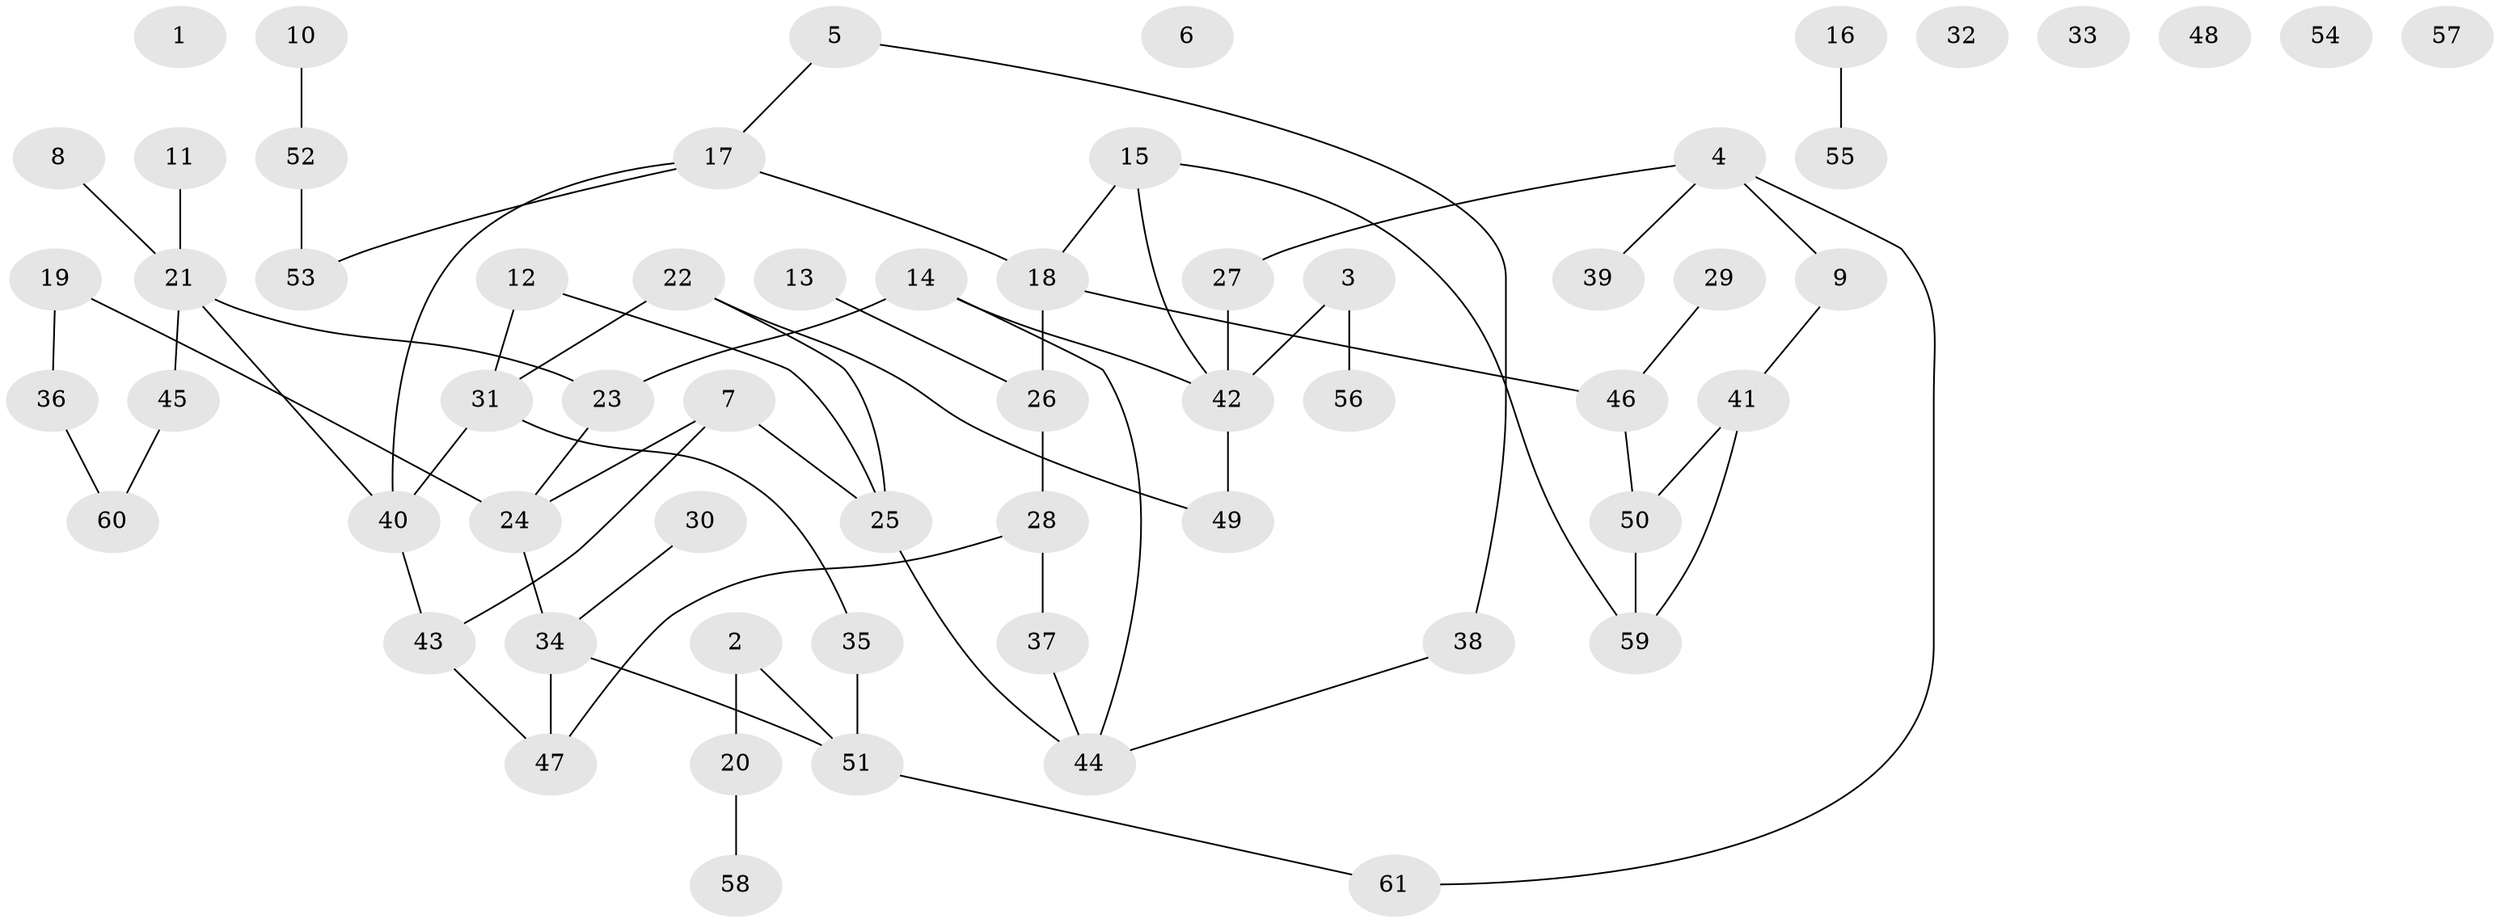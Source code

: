 // coarse degree distribution, {0: 0.4444444444444444, 1: 0.16666666666666666, 3: 0.16666666666666666, 6: 0.05555555555555555, 4: 0.1111111111111111, 2: 0.05555555555555555}
// Generated by graph-tools (version 1.1) at 2025/42/03/04/25 21:42:41]
// undirected, 61 vertices, 68 edges
graph export_dot {
graph [start="1"]
  node [color=gray90,style=filled];
  1;
  2;
  3;
  4;
  5;
  6;
  7;
  8;
  9;
  10;
  11;
  12;
  13;
  14;
  15;
  16;
  17;
  18;
  19;
  20;
  21;
  22;
  23;
  24;
  25;
  26;
  27;
  28;
  29;
  30;
  31;
  32;
  33;
  34;
  35;
  36;
  37;
  38;
  39;
  40;
  41;
  42;
  43;
  44;
  45;
  46;
  47;
  48;
  49;
  50;
  51;
  52;
  53;
  54;
  55;
  56;
  57;
  58;
  59;
  60;
  61;
  2 -- 20;
  2 -- 51;
  3 -- 42;
  3 -- 56;
  4 -- 9;
  4 -- 27;
  4 -- 39;
  4 -- 61;
  5 -- 17;
  5 -- 38;
  7 -- 24;
  7 -- 25;
  7 -- 43;
  8 -- 21;
  9 -- 41;
  10 -- 52;
  11 -- 21;
  12 -- 25;
  12 -- 31;
  13 -- 26;
  14 -- 23;
  14 -- 42;
  14 -- 44;
  15 -- 18;
  15 -- 42;
  15 -- 59;
  16 -- 55;
  17 -- 18;
  17 -- 40;
  17 -- 53;
  18 -- 26;
  18 -- 46;
  19 -- 24;
  19 -- 36;
  20 -- 58;
  21 -- 23;
  21 -- 40;
  21 -- 45;
  22 -- 25;
  22 -- 31;
  22 -- 49;
  23 -- 24;
  24 -- 34;
  25 -- 44;
  26 -- 28;
  27 -- 42;
  28 -- 37;
  28 -- 47;
  29 -- 46;
  30 -- 34;
  31 -- 35;
  31 -- 40;
  34 -- 47;
  34 -- 51;
  35 -- 51;
  36 -- 60;
  37 -- 44;
  38 -- 44;
  40 -- 43;
  41 -- 50;
  41 -- 59;
  42 -- 49;
  43 -- 47;
  45 -- 60;
  46 -- 50;
  50 -- 59;
  51 -- 61;
  52 -- 53;
}
